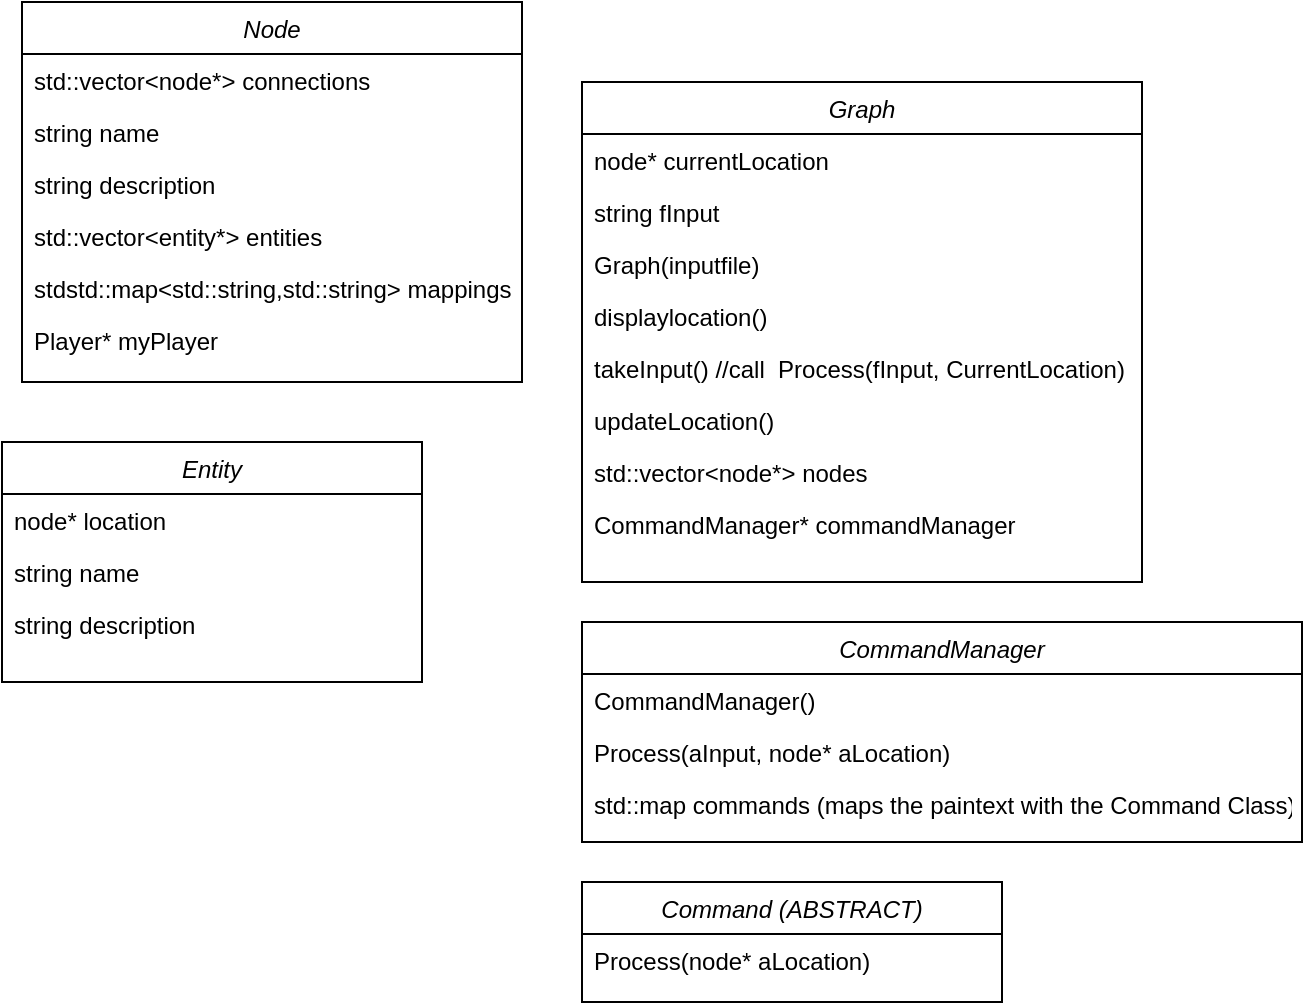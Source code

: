 <mxfile version="21.7.2" type="device">
  <diagram id="C5RBs43oDa-KdzZeNtuy" name="Page-1">
    <mxGraphModel dx="1004" dy="682" grid="1" gridSize="10" guides="1" tooltips="1" connect="1" arrows="1" fold="1" page="1" pageScale="1" pageWidth="827" pageHeight="1169" math="0" shadow="0">
      <root>
        <mxCell id="WIyWlLk6GJQsqaUBKTNV-0" />
        <mxCell id="WIyWlLk6GJQsqaUBKTNV-1" parent="WIyWlLk6GJQsqaUBKTNV-0" />
        <mxCell id="zkfFHV4jXpPFQw0GAbJ--0" value="Node" style="swimlane;fontStyle=2;align=center;verticalAlign=top;childLayout=stackLayout;horizontal=1;startSize=26;horizontalStack=0;resizeParent=1;resizeLast=0;collapsible=1;marginBottom=0;rounded=0;shadow=0;strokeWidth=1;" parent="WIyWlLk6GJQsqaUBKTNV-1" vertex="1">
          <mxGeometry x="190" y="60" width="250" height="190" as="geometry">
            <mxRectangle x="230" y="140" width="160" height="26" as="alternateBounds" />
          </mxGeometry>
        </mxCell>
        <mxCell id="zkfFHV4jXpPFQw0GAbJ--1" value="std::vector&lt;node*&gt; connections  " style="text;align=left;verticalAlign=top;spacingLeft=4;spacingRight=4;overflow=hidden;rotatable=0;points=[[0,0.5],[1,0.5]];portConstraint=eastwest;" parent="zkfFHV4jXpPFQw0GAbJ--0" vertex="1">
          <mxGeometry y="26" width="250" height="26" as="geometry" />
        </mxCell>
        <mxCell id="zkfFHV4jXpPFQw0GAbJ--2" value="string name" style="text;align=left;verticalAlign=top;spacingLeft=4;spacingRight=4;overflow=hidden;rotatable=0;points=[[0,0.5],[1,0.5]];portConstraint=eastwest;rounded=0;shadow=0;html=0;" parent="zkfFHV4jXpPFQw0GAbJ--0" vertex="1">
          <mxGeometry y="52" width="250" height="26" as="geometry" />
        </mxCell>
        <mxCell id="N5eQtLY6NpNeIiq-spu0-0" value="string description" style="text;align=left;verticalAlign=top;spacingLeft=4;spacingRight=4;overflow=hidden;rotatable=0;points=[[0,0.5],[1,0.5]];portConstraint=eastwest;rounded=0;shadow=0;html=0;" vertex="1" parent="zkfFHV4jXpPFQw0GAbJ--0">
          <mxGeometry y="78" width="250" height="26" as="geometry" />
        </mxCell>
        <mxCell id="N5eQtLY6NpNeIiq-spu0-18" value="std::vector&lt;entity*&gt; entities  " style="text;align=left;verticalAlign=top;spacingLeft=4;spacingRight=4;overflow=hidden;rotatable=0;points=[[0,0.5],[1,0.5]];portConstraint=eastwest;" vertex="1" parent="zkfFHV4jXpPFQw0GAbJ--0">
          <mxGeometry y="104" width="250" height="26" as="geometry" />
        </mxCell>
        <mxCell id="N5eQtLY6NpNeIiq-spu0-31" value="stdstd::map&lt;std::string,std::string&gt; mappings  " style="text;align=left;verticalAlign=top;spacingLeft=4;spacingRight=4;overflow=hidden;rotatable=0;points=[[0,0.5],[1,0.5]];portConstraint=eastwest;" vertex="1" parent="zkfFHV4jXpPFQw0GAbJ--0">
          <mxGeometry y="130" width="250" height="26" as="geometry" />
        </mxCell>
        <mxCell id="N5eQtLY6NpNeIiq-spu0-32" value="Player* myPlayer" style="text;align=left;verticalAlign=top;spacingLeft=4;spacingRight=4;overflow=hidden;rotatable=0;points=[[0,0.5],[1,0.5]];portConstraint=eastwest;" vertex="1" parent="zkfFHV4jXpPFQw0GAbJ--0">
          <mxGeometry y="156" width="250" height="26" as="geometry" />
        </mxCell>
        <mxCell id="N5eQtLY6NpNeIiq-spu0-5" value="Graph" style="swimlane;fontStyle=2;align=center;verticalAlign=top;childLayout=stackLayout;horizontal=1;startSize=26;horizontalStack=0;resizeParent=1;resizeLast=0;collapsible=1;marginBottom=0;rounded=0;shadow=0;strokeWidth=1;" vertex="1" parent="WIyWlLk6GJQsqaUBKTNV-1">
          <mxGeometry x="470" y="100" width="280" height="250" as="geometry">
            <mxRectangle x="230" y="140" width="160" height="26" as="alternateBounds" />
          </mxGeometry>
        </mxCell>
        <mxCell id="N5eQtLY6NpNeIiq-spu0-7" value="node* currentLocation" style="text;align=left;verticalAlign=top;spacingLeft=4;spacingRight=4;overflow=hidden;rotatable=0;points=[[0,0.5],[1,0.5]];portConstraint=eastwest;rounded=0;shadow=0;html=0;" vertex="1" parent="N5eQtLY6NpNeIiq-spu0-5">
          <mxGeometry y="26" width="280" height="26" as="geometry" />
        </mxCell>
        <mxCell id="N5eQtLY6NpNeIiq-spu0-9" value="string fInput" style="text;align=left;verticalAlign=top;spacingLeft=4;spacingRight=4;overflow=hidden;rotatable=0;points=[[0,0.5],[1,0.5]];portConstraint=eastwest;rounded=0;shadow=0;html=0;" vertex="1" parent="N5eQtLY6NpNeIiq-spu0-5">
          <mxGeometry y="52" width="280" height="26" as="geometry" />
        </mxCell>
        <mxCell id="N5eQtLY6NpNeIiq-spu0-10" value="Graph(inputfile) " style="text;align=left;verticalAlign=top;spacingLeft=4;spacingRight=4;overflow=hidden;rotatable=0;points=[[0,0.5],[1,0.5]];portConstraint=eastwest;rounded=0;shadow=0;html=0;" vertex="1" parent="N5eQtLY6NpNeIiq-spu0-5">
          <mxGeometry y="78" width="280" height="26" as="geometry" />
        </mxCell>
        <mxCell id="N5eQtLY6NpNeIiq-spu0-8" value="displaylocation()" style="text;align=left;verticalAlign=top;spacingLeft=4;spacingRight=4;overflow=hidden;rotatable=0;points=[[0,0.5],[1,0.5]];portConstraint=eastwest;rounded=0;shadow=0;html=0;" vertex="1" parent="N5eQtLY6NpNeIiq-spu0-5">
          <mxGeometry y="104" width="280" height="26" as="geometry" />
        </mxCell>
        <mxCell id="N5eQtLY6NpNeIiq-spu0-11" value="takeInput() //call  Process(fInput, CurrentLocation)" style="text;align=left;verticalAlign=top;spacingLeft=4;spacingRight=4;overflow=hidden;rotatable=0;points=[[0,0.5],[1,0.5]];portConstraint=eastwest;rounded=0;shadow=0;html=0;" vertex="1" parent="N5eQtLY6NpNeIiq-spu0-5">
          <mxGeometry y="130" width="280" height="26" as="geometry" />
        </mxCell>
        <mxCell id="N5eQtLY6NpNeIiq-spu0-12" value="updateLocation()" style="text;align=left;verticalAlign=top;spacingLeft=4;spacingRight=4;overflow=hidden;rotatable=0;points=[[0,0.5],[1,0.5]];portConstraint=eastwest;rounded=0;shadow=0;html=0;" vertex="1" parent="N5eQtLY6NpNeIiq-spu0-5">
          <mxGeometry y="156" width="280" height="26" as="geometry" />
        </mxCell>
        <mxCell id="N5eQtLY6NpNeIiq-spu0-6" value="std::vector&lt;node*&gt; nodes  " style="text;align=left;verticalAlign=top;spacingLeft=4;spacingRight=4;overflow=hidden;rotatable=0;points=[[0,0.5],[1,0.5]];portConstraint=eastwest;" vertex="1" parent="N5eQtLY6NpNeIiq-spu0-5">
          <mxGeometry y="182" width="280" height="26" as="geometry" />
        </mxCell>
        <mxCell id="N5eQtLY6NpNeIiq-spu0-24" value="CommandManager* commandManager" style="text;align=left;verticalAlign=top;spacingLeft=4;spacingRight=4;overflow=hidden;rotatable=0;points=[[0,0.5],[1,0.5]];portConstraint=eastwest;" vertex="1" parent="N5eQtLY6NpNeIiq-spu0-5">
          <mxGeometry y="208" width="280" height="26" as="geometry" />
        </mxCell>
        <mxCell id="N5eQtLY6NpNeIiq-spu0-13" value="Entity" style="swimlane;fontStyle=2;align=center;verticalAlign=top;childLayout=stackLayout;horizontal=1;startSize=26;horizontalStack=0;resizeParent=1;resizeLast=0;collapsible=1;marginBottom=0;rounded=0;shadow=0;strokeWidth=1;" vertex="1" parent="WIyWlLk6GJQsqaUBKTNV-1">
          <mxGeometry x="180" y="280" width="210" height="120" as="geometry">
            <mxRectangle x="230" y="140" width="160" height="26" as="alternateBounds" />
          </mxGeometry>
        </mxCell>
        <mxCell id="N5eQtLY6NpNeIiq-spu0-14" value="node* location" style="text;align=left;verticalAlign=top;spacingLeft=4;spacingRight=4;overflow=hidden;rotatable=0;points=[[0,0.5],[1,0.5]];portConstraint=eastwest;" vertex="1" parent="N5eQtLY6NpNeIiq-spu0-13">
          <mxGeometry y="26" width="210" height="26" as="geometry" />
        </mxCell>
        <mxCell id="N5eQtLY6NpNeIiq-spu0-15" value="string name" style="text;align=left;verticalAlign=top;spacingLeft=4;spacingRight=4;overflow=hidden;rotatable=0;points=[[0,0.5],[1,0.5]];portConstraint=eastwest;rounded=0;shadow=0;html=0;" vertex="1" parent="N5eQtLY6NpNeIiq-spu0-13">
          <mxGeometry y="52" width="210" height="26" as="geometry" />
        </mxCell>
        <mxCell id="N5eQtLY6NpNeIiq-spu0-16" value="string description" style="text;align=left;verticalAlign=top;spacingLeft=4;spacingRight=4;overflow=hidden;rotatable=0;points=[[0,0.5],[1,0.5]];portConstraint=eastwest;rounded=0;shadow=0;html=0;" vertex="1" parent="N5eQtLY6NpNeIiq-spu0-13">
          <mxGeometry y="78" width="210" height="26" as="geometry" />
        </mxCell>
        <mxCell id="N5eQtLY6NpNeIiq-spu0-19" value="CommandManager" style="swimlane;fontStyle=2;align=center;verticalAlign=top;childLayout=stackLayout;horizontal=1;startSize=26;horizontalStack=0;resizeParent=1;resizeLast=0;collapsible=1;marginBottom=0;rounded=0;shadow=0;strokeWidth=1;" vertex="1" parent="WIyWlLk6GJQsqaUBKTNV-1">
          <mxGeometry x="470" y="370" width="360" height="110" as="geometry">
            <mxRectangle x="230" y="140" width="160" height="26" as="alternateBounds" />
          </mxGeometry>
        </mxCell>
        <mxCell id="N5eQtLY6NpNeIiq-spu0-20" value="CommandManager()" style="text;align=left;verticalAlign=top;spacingLeft=4;spacingRight=4;overflow=hidden;rotatable=0;points=[[0,0.5],[1,0.5]];portConstraint=eastwest;" vertex="1" parent="N5eQtLY6NpNeIiq-spu0-19">
          <mxGeometry y="26" width="360" height="26" as="geometry" />
        </mxCell>
        <mxCell id="N5eQtLY6NpNeIiq-spu0-25" value="Process(aInput, node* aLocation)" style="text;align=left;verticalAlign=top;spacingLeft=4;spacingRight=4;overflow=hidden;rotatable=0;points=[[0,0.5],[1,0.5]];portConstraint=eastwest;" vertex="1" parent="N5eQtLY6NpNeIiq-spu0-19">
          <mxGeometry y="52" width="360" height="26" as="geometry" />
        </mxCell>
        <mxCell id="N5eQtLY6NpNeIiq-spu0-30" value="std::map commands (maps the paintext with the Command Class)" style="text;align=left;verticalAlign=top;spacingLeft=4;spacingRight=4;overflow=hidden;rotatable=0;points=[[0,0.5],[1,0.5]];portConstraint=eastwest;" vertex="1" parent="N5eQtLY6NpNeIiq-spu0-19">
          <mxGeometry y="78" width="360" height="26" as="geometry" />
        </mxCell>
        <mxCell id="N5eQtLY6NpNeIiq-spu0-26" value="Command (ABSTRACT)" style="swimlane;fontStyle=2;align=center;verticalAlign=top;childLayout=stackLayout;horizontal=1;startSize=26;horizontalStack=0;resizeParent=1;resizeLast=0;collapsible=1;marginBottom=0;rounded=0;shadow=0;strokeWidth=1;" vertex="1" parent="WIyWlLk6GJQsqaUBKTNV-1">
          <mxGeometry x="470" y="500" width="210" height="60" as="geometry">
            <mxRectangle x="230" y="140" width="160" height="26" as="alternateBounds" />
          </mxGeometry>
        </mxCell>
        <mxCell id="N5eQtLY6NpNeIiq-spu0-28" value="Process(node* aLocation)" style="text;align=left;verticalAlign=top;spacingLeft=4;spacingRight=4;overflow=hidden;rotatable=0;points=[[0,0.5],[1,0.5]];portConstraint=eastwest;" vertex="1" parent="N5eQtLY6NpNeIiq-spu0-26">
          <mxGeometry y="26" width="210" height="24" as="geometry" />
        </mxCell>
      </root>
    </mxGraphModel>
  </diagram>
</mxfile>
